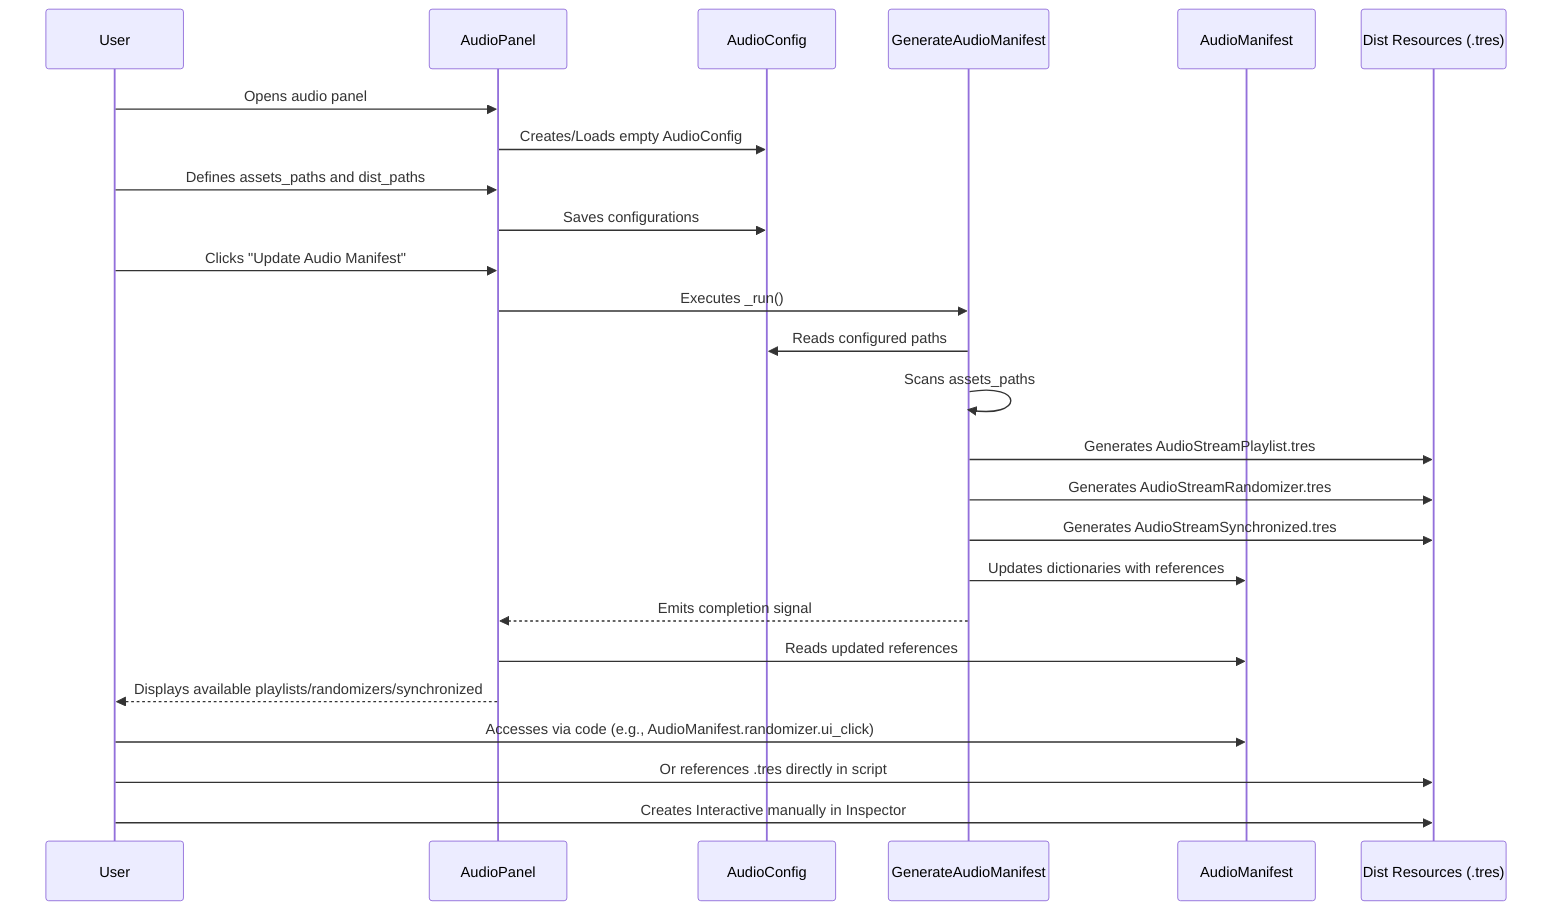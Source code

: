 sequenceDiagram
    participant User as User
    participant Panel as AudioPanel
    participant Config as AudioConfig
    participant Generator as GenerateAudioManifest
    participant Manifest as AudioManifest
    participant Dist as Dist Resources (.tres)

    User ->> Panel: Opens audio panel
    Panel ->> Config: Creates/Loads empty AudioConfig
    User ->> Panel: Defines assets_paths and dist_paths
    Panel ->> Config: Saves configurations

    User ->> Panel: Clicks "Update Audio Manifest"
    Panel ->> Generator: Executes _run()
    Generator ->> Config: Reads configured paths
    Generator ->> Generator: Scans assets_paths
    Generator ->> Dist: Generates AudioStreamPlaylist.tres
    Generator ->> Dist: Generates AudioStreamRandomizer.tres
    Generator ->> Dist: Generates AudioStreamSynchronized.tres
    Generator ->> Manifest: Updates dictionaries with references

    Generator -->> Panel: Emits completion signal
    Panel ->> Manifest: Reads updated references
    Panel -->> User: Displays available playlists/randomizers/synchronized

    User ->> Manifest: Accesses via code (e.g., AudioManifest.randomizer.ui_click)
    User ->> Dist: Or references .tres directly in script
    User ->> Dist: Creates Interactive manually in Inspector